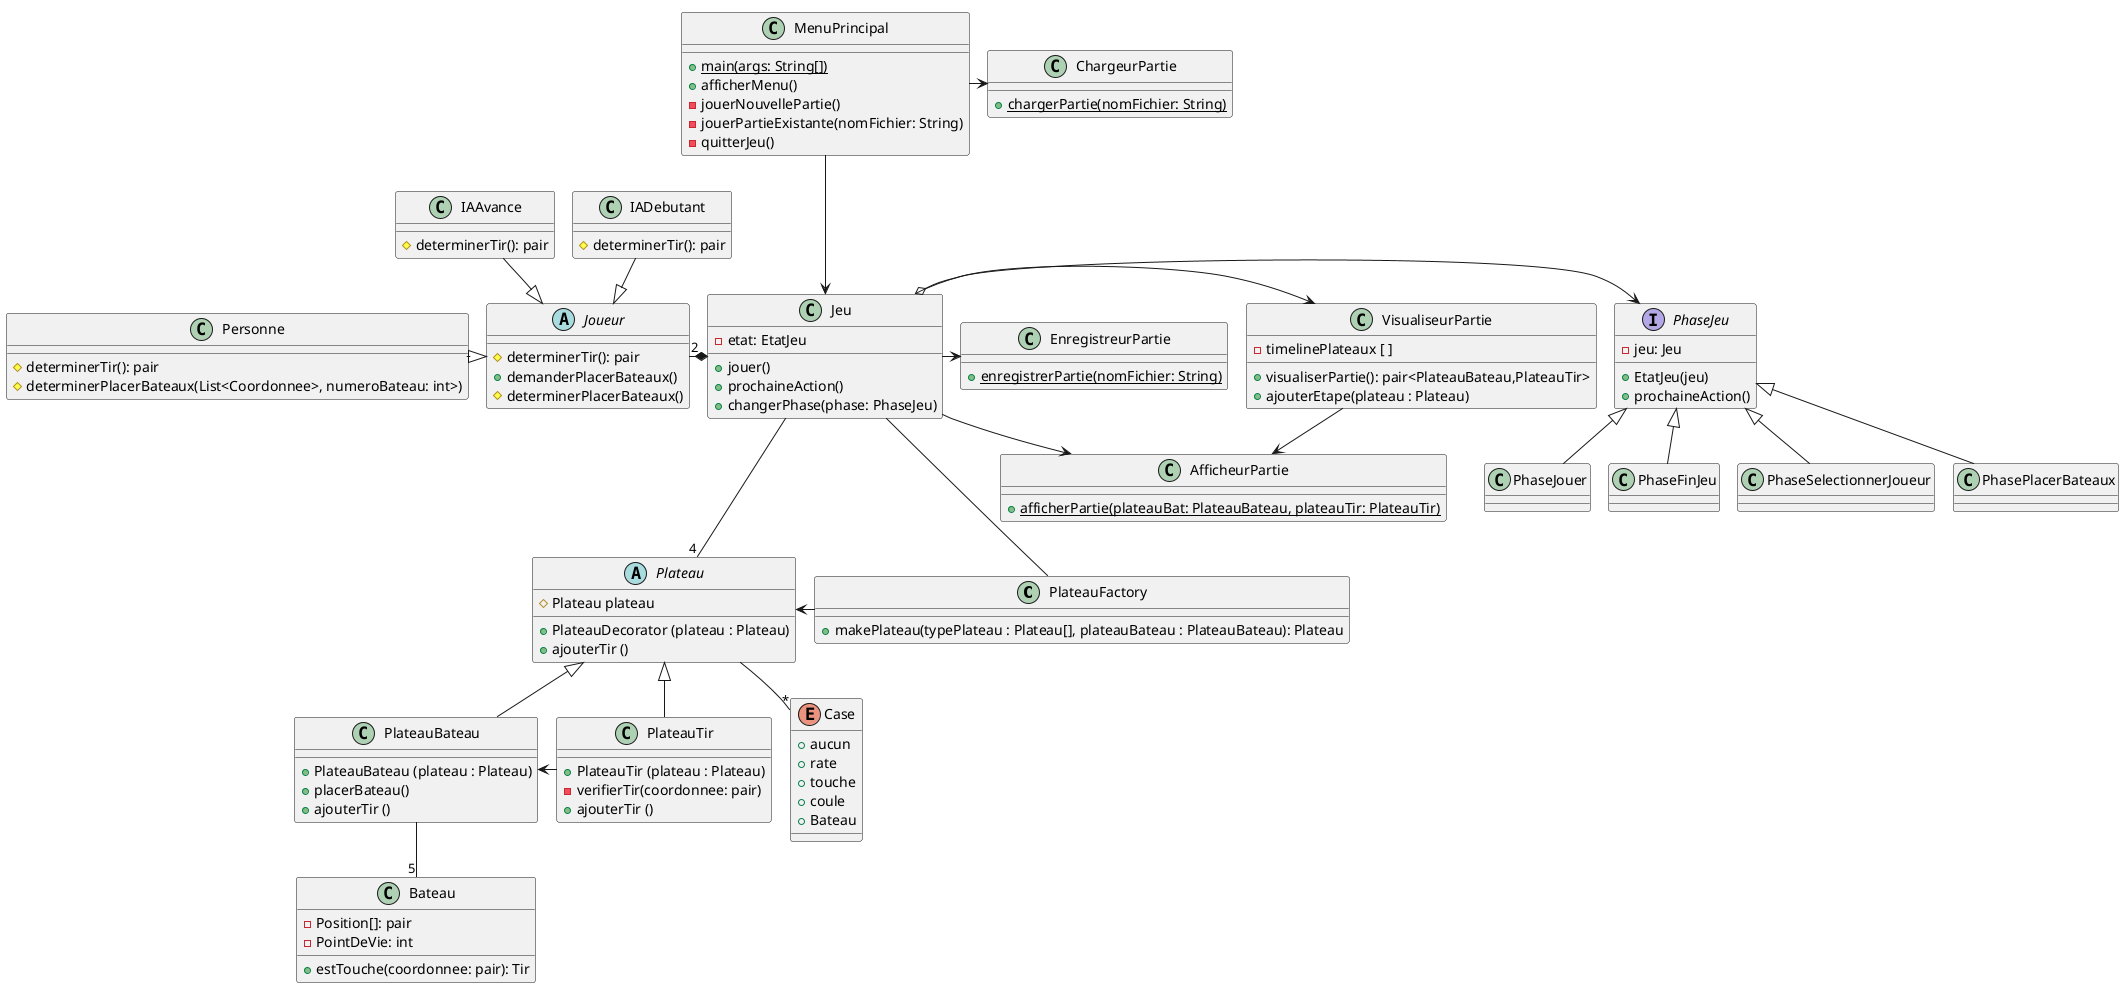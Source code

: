 @startuml
!pragma layout smetana
class PlateauFactory{
    + makePlateau(typePlateau : Plateau[], plateauBateau : PlateauBateau): Plateau
}

abstract class Plateau {
    # Plateau plateau
    + PlateauDecorator (plateau : Plateau)
    + ajouterTir ()
}


abstract class Joueur{
    # determinerTir(): pair
    + demanderPlacerBateaux()
    # determinerPlacerBateaux()
}

class MenuPrincipal{
    + {static} main(args: String[])
    + afficherMenu()
    - jouerNouvellePartie()
    - jouerPartieExistante(nomFichier: String)
    - quitterJeu()
}

class Jeu {
    - etat: EtatJeu
    + jouer()
    + prochaineAction()
    + changerPhase(phase: PhaseJeu)
}

class PlateauBateau {
    + PlateauBateau (plateau : Plateau)
    + placerBateau()
    + ajouterTir ()
}

class PlateauTir {
    + PlateauTir (plateau : Plateau)
    - verifierTir(coordonnee: pair)
    + ajouterTir ()
}

class Bateau {
    - Position[]: pair
    - PointDeVie: int
    + estTouche(coordonnee: pair): Tir
}

enum Case {
    + aucun
    + rate
    + touche
    + coule
    + Bateau
}

class IADebutant {
    # determinerTir(): pair
}

class IAAvance{
    # determinerTir(): pair
}

class ChargeurPartie {
    + {static} chargerPartie(nomFichier: String)
}

class VisualiseurPartie {
    - timelinePlateaux [ ]
    + visualiserPartie(): pair<PlateauBateau,PlateauTir>
    + ajouterEtape(plateau : Plateau)
}

class AfficheurPartie {
    + {static} afficherPartie(plateauBat: PlateauBateau, plateauTir: PlateauTir)
}

class EnregistreurPartie {
    + {static} enregistrerPartie(nomFichier: String)
}

class Personne {
    # determinerTir(): pair
    # determinerPlacerBateaux(List<Coordonnee>, numeroBateau: int>)
}

interface PhaseJeu {
    - jeu: Jeu
    + EtatJeu(jeu)
    + prochaineAction()
}

class PhaseSelectionnerJoueur {}

class PhasePlacerBateaux {}

class PhaseJouer {}

class PhaseFinJeu {}

PhaseJeu <-left-o Jeu

PhaseSelectionnerJoueur -up-|> PhaseJeu
PhasePlacerBateaux -up-|> PhaseJeu
PhaseJouer -up-|> PhaseJeu
PhaseFinJeu -up-|> PhaseJeu


PlateauBateau -- "5" Bateau
Plateau <|-- PlateauBateau
Plateau <|-- PlateauTir
Jeu *-left- "2" Joueur
Jeu -right-> EnregistreurPartie
Jeu -right-> VisualiseurPartie
Jeu -right-> AfficheurPartie
MenuPrincipal -> ChargeurPartie
MenuPrincipal ---> Jeu
Jeu --- "4" Plateau
Plateau -down- "*" Case
Joueur <|-up- IADebutant
Joueur <|-up- IAAvance
Joueur <|-left-- Personne
PlateauBateau <- PlateauTir
VisualiseurPartie --> AfficheurPartie
PlateauFactory -left-> Plateau
Jeu --  PlateauFactory
@enduml
